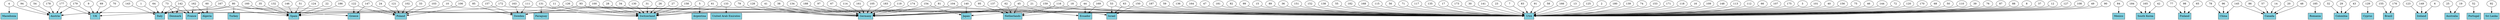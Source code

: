 digraph sldgraph {
overlap=false;
_S96626 -> _S36277;
_S96652 -> _S36277;
_S96652 -> _S91536;
_S17035 -> _S17938;
_S26374 -> _S87940;
_S54457 -> _S88393;
_S22502 -> _S36277;
_S96877 -> _S36277;
_S87823 -> _S48546;
_S87823 -> _S91536;
_S62783 -> _S36277;
_S44527 -> _S36277;
_S45387 -> _S87940;
_S60604 -> _S74517;
_S61895 -> _S53381;
_S87855 -> _S41270;
_S53443 -> _S78680;
_S53443 -> _S53381;
_S53443 -> _S75035;
_S48208 -> _S36277;
_S37721 -> _S36277;
_S51668 -> _S28839;
_S10602 -> _S36277;
_S27687 -> _S36277;
_S38721 -> _S87940;
_S46981 -> _S48546;
_S69150 -> _S63394;
_S69150 -> _S36277;
_S69150 -> _S40766;
_S20068 -> _S36277;
_S24968 -> _S36277;
_S72456 -> _S36277;
_S72456 -> _S40766;
_S97668 -> _S40766;
_S65929 -> _S36277;
_S57942 -> _S36277;
_S43696 -> _S36277;
_S41443 -> _S36277;
_S28071 -> _S28839;
_S11067 -> _S48546;
_S81698 -> _S36277;
_S81698 -> _S40766;
_S71684 -> _S36277;
_S71684 -> _S87940;
_S29239 -> _S36277;
_S53301 -> _S88620;
_S75113 -> _S48546;
_S75113 -> _S36277;
_S68485 -> _S87940;
_S37760 -> _S36277;
_S47894 -> _S71460;
_S53585 -> _S40766;
_S24931 -> _S74517;
_S24931 -> _S36277;
_S13646 -> _S36277;
_S38554 -> _S48546;
_S38554 -> _S56973;
_S84177 -> _S88393;
_S74345 -> _S74359;
_S74345 -> _S40766;
_S64065 -> _S29412;
_S71273 -> _S87940;
_S44693 -> _S31809;
_S47837 -> _S17637;
_S40046 -> _S36277;
_S34915 -> _S40766;
_S53533 -> _S97097;
_S53533 -> _S73446;
_S79499 -> _S36277;
_S39398 -> _S87940;
_S63042 -> _S36277;
_S56117 -> _S29412;
_S72799 -> _S74517;
_S92082 -> _S73446;
_S17099 -> _S87940;
_S60943 -> _S70449;
_S60943 -> _S78680;
_S22706 -> _S36277;
_S40709 -> _S63394;
_S69812 -> _S88393;
_S82214 -> _S36277;
_S55912 -> _S36277;
_S16887 -> _S36277;
_S49675 -> _S87940;
_S92010 -> _S73446;
_S98646 -> _S87940;
_S90098 -> _S36277;
_S55698 -> _S73446;
_S13833 -> _S87940;
_S51310 -> _S87940;
_S92790 -> _S36277;
_S47044 -> _S36277;
_S26298 -> _S71460;
_S81432 -> _S36277;
_S61408 -> _S74517;
_S61408 -> _S53381;
_S14055 -> _S36277;
_S34089 -> _S50931;
_S34089 -> _S36277;
_S19686 -> _S36277;
_S58947 -> _S43786;
_S50635 -> _S36277;
_S69672 -> _S36277;
_S64972 -> _S29412;
_S19177 -> _S84526;
_S25568 -> _S36277;
_S72668 -> _S87940;
_S89432 -> _S36277;
_S91281 -> _S36277;
_S91281 -> _S87940;
_S13293 -> _S78680;
_S13293 -> _S53381;
_S13293 -> _S75035;
_S58099 -> _S36277;
_S69701 -> _S87940;
_S69701 -> _S50931;
_S28349 -> _S87940;
_S28349 -> _S17234;
_S28349 -> _S71460;
_S45625 -> _S70449;
_S69445 -> _S56973;
_S60126 -> _S36277;
_S45020 -> _S84526;
_S36465 -> _S36277;
_S90336 -> _S36277;
_S79480 -> _S36277;
_S47634 -> _S40766;
_S47634 -> _S84789;
_S58915 -> _S73446;
_S97664 -> _S40766;
_S99121 -> _S36277;
_S66990 -> _S63394;
_S52480 -> _S36277;
_S51239 -> _S63394;
_S16191 -> _S40766;
_S98832 -> _S40766;
_S48950 -> _S97097;
_S48950 -> _S73446;
_S33528 -> _S36277;
_S39131 -> _S29412;
_S76696 -> _S36277;
_S27451 -> _S36277;
_S21712 -> _S36277;
_S58393 -> _S56973;
_S75788 -> _S36277;
_S21653 -> _S41270;
_S11046 -> _S36277;
_S24234 -> _S36277;
_S60540 -> _S36277;
_S59035 -> _S36277;
_S93047 -> _S36277;
_S17558 -> _S36277;
_S45002 -> _S36277;
_S62202 -> _S28511;
_S57812 -> _S74517;
_S11499 -> _S63394;
_S31646 -> _S74517;
_S90659 -> _S36277;
_S74274 -> _S48546;
_S74274 -> _S63406;
_S30874 -> _S71460;
_S30874 -> _S17234;
_S30874 -> _S36277;
_S83818 -> _S74517;
_S86953 -> _S36277;
_S22724 -> _S48546;
_S39703 -> _S31809;
_S12994 -> _S74517;
_S34251 -> _S36277;
_S52298 -> _S74517;
_S62117 -> _S87940;
_S24449 -> _S56973;
_S56227 -> _S91536;
_S56227 -> _S36277;
_S97597 -> _S36277;
_S29895 -> _S36277;
_S14283 -> _S36277;
_S14199 -> _S28511;
_S99255 -> _S73446;
_S10888 -> _S28261;
_S10888 -> _S40766;
_S81861 -> _S36277;
_S83663 -> _S43786;
_S26949 -> _S36277;
_S26949 -> _S78680;
_S99526 -> _S17234;
_S69051 -> _S36277;
_S93148 -> _S39919;
_S62199 -> _S71460;
_S62199 -> _S36277;
_S62199 -> _S87940;
_S47581 -> _S63394;
_S47581 -> _S36277;
_S47581 -> _S40766;
_S10316 -> _S74517;
_S12485 -> _S71460;
_S84474 -> _S40766;
_S40622 -> _S36277;
_S51179 -> _S36277;
_S88369 -> _S36277;
_S92654 -> _S36277;
_S17314 -> _S36277;
_S85796 -> _S36277;
_S41005 -> _S91536;
_S41005 -> _S36277;
_S54186 -> _S36277;
_S78916 -> _S53381;
_S28576 -> _S36277;
_S61194 -> _S41270;
_S66715 -> _S31809;
_S68916 -> _S48546;
_S68916 -> _S56973;
_S34952 -> _S29412;
_S34952 -> _S28839;
_S15568 -> _S87940;
_S15568 -> _S50931;
_S75542 -> _S36277;
_S67001 -> _S36277;
_S96219 -> _S87940;
_S74389 -> _S65026;
_S32121 -> _S36277;
_S37277 -> _S29412;
_S33607 -> _S40766;
_S95045 -> _S53381;
_S63219 -> _S73446;
_S25148 -> _S91536;
_S25148 -> _S97097;
_S25148 -> _S53381;
_S25148 -> _S94836;
_S25148 -> _S56973;
_S85819 -> _S84526;
_S12994 [label="51"];
_S63042 [label="16"];
_S26949 [label="126"];
_S12485 [label="95"];
_S98832 [label="130"];
_S43786 [label="Brazil",shape=box,style=filled,fillcolor="#80d0e0"];
_S21653 [label="98"];
_S98646 [label="97"];
_S75035 [label="Denmark",shape=box,style=filled,fillcolor="#80d0e0"];
_S72799 [label="35"];
_S97097 [label="Greece",shape=box,style=filled,fillcolor="#80d0e0"];
_S40622 [label="36"];
_S22724 [label="178"];
_S13833 [label="183"];
_S19177 [label="123"];
_S37721 [label="7"];
_S20068 [label="58"];
_S53381 [label="Italy",shape=box,style=filled,fillcolor="#80d0e0"];
_S10888 [label="133"];
_S46981 [label="94"];
_S72668 [label="174"];
_S17558 [label="187"];
_S92082 [label="106"];
_S50635 [label="156"];
_S24968 [label="166"];
_S64065 [label="86"];
_S54186 [label="168"];
_S16887 [label="112"];
_S47581 [label="100"];
_S79480 [label="50"];
_S48208 [label="23"];
_S52480 [label="39"];
_S56973 [label="UK",shape=box,style=filled,fillcolor="#80d0e0"];
_S61895 [label="64"];
_S52298 [label="22"];
_S36465 [label="170"];
_S97668 [label="27"];
_S96652 [label="150"];
_S69445 [label="70"];
_S33607 [label="31"];
_S60943 [label="162"];
_S28261 [label="United Arab Emirates",shape=box,style=filled,fillcolor="#80d0e0"];
_S92654 [label="138"];
_S14199 [label="19"];
_S17099 [label="105"];
_S66990 [label="163"];
_S83818 [label="132"];
_S99121 [label="110"];
_S91536 [label="Israel",shape=box,style=filled,fillcolor="#80d0e0"];
_S69812 [label="42"];
_S84474 [label="26"];
_S29412 [label="Canada",shape=box,style=filled,fillcolor="#80d0e0"];
_S58915 [label="33"];
_S81698 [label="104"];
_S14055 [label="101"];
_S55698 [label="102"];
_S45020 [label="149"];
_S58099 [label="72"];
_S45387 [label="38"];
_S28349 [label="45"];
_S69051 [label="89"];
_S60126 [label="120"];
_S75113 [label="172"];
_S47837 [label="129"];
_S17314 [label="55"];
_S94836 [label="Turkey",shape=box,style=filled,fillcolor="#80d0e0"];
_S74517 [label="Spain",shape=box,style=filled,fillcolor="#80d0e0"];
_S13293 [label="142"];
_S39131 [label="20"];
_S26374 [label="41"];
_S62117 [label="79"];
_S48950 [label="122"];
_S65929 [label="13"];
_S78680 [label="France",shape=box,style=filled,fillcolor="#80d0e0"];
_S99255 [label="103"];
_S66715 [label="43"];
_S74345 [label="131"];
_S37760 [label="74"];
_S69672 [label="75"];
_S45625 [label="60"];
_S43696 [label="2"];
_S61408 [label="167"];
_S62202 [label="25"];
_S34251 [label="47"];
_S88369 [label="152"];
_S44693 [label="32"];
_S73446 [label="Poland",shape=box,style=filled,fillcolor="#80d0e0"];
_S74389 [label="92"];
_S40046 [label="171"];
_S31646 [label="146"];
_S71273 [label="114"];
_S85796 [label="182"];
_S47634 [label="5"];
_S58393 [label="9"];
_S19686 [label="40"];
_S84177 [label="165"];
_S56227 [label="53"];
_S51239 [label="111"];
_S34089 [label="18"];
_S34915 [label="11"];
_S33528 [label="76"];
_S47894 [label="62"];
_S13646 [label="153"];
_S34952 [label="145"];
_S71460 [label="Netherlands",shape=box,style=filled,fillcolor="#80d0e0"];
_S82214 [label="148"];
_S24931 [label="61"];
_S84789 [label="Argentina",shape=box,style=filled,fillcolor="#80d0e0"];
_S74274 [label="4"];
_S25568 [label="46"];
_S29895 [label="82"];
_S51179 [label="151"];
_S41005 [label="63"];
_S63406 [label="Macedonia",shape=box,style=filled,fillcolor="#80d0e0"];
_S17234 [label="Ecuador",shape=box,style=filled,fillcolor="#80d0e0"];
_S72456 [label="81"];
_S27451 [label="88"];
_S69150 [label="93"];
_S96219 [label="128"];
_S67001 [label="71"];
_S55912 [label="113"];
_S57812 [label="124"];
_S10316 [label="186"];
_S59035 [label="49"];
_S90659 [label="136"];
_S56117 [label="57"];
_S96877 [label="173"];
_S28576 [label="115"];
_S74359 [label="Paraguay",shape=box,style=filled,fillcolor="#80d0e0"];
_S99526 [label="169"];
_S71684 [label="159"];
_S39919 [label="Portugal",shape=box,style=filled,fillcolor="#80d0e0"];
_S87855 [label="77"];
_S15568 [label="140"];
_S22706 [label="109"];
_S48546 [label="Austria",shape=box,style=filled,fillcolor="#80d0e0"];
_S70449 [label="Algeria",shape=box,style=filled,fillcolor="#80d0e0"];
_S38554 [label="179"];
_S69701 [label="154"];
_S84526 [label="Ireland",shape=box,style=filled,fillcolor="#80d0e0"];
_S62199 [label="116"];
_S81861 [label="15"];
_S75542 [label="56"];
_S86953 [label="164"];
_S41443 [label="180"];
_S95045 [label="1"];
_S10602 [label="83"];
_S88393 [label="South Korea",shape=box,style=filled,fillcolor="#80d0e0"];
_S36277 [label="USA",shape=box,style=filled,fillcolor="#80d0e0"];
_S39398 [label="161"];
_S40709 [label="157"];
_S79499 [label="118"];
_S53301 [label="185"];
_S58947 [label="155"];
_S28839 [label="China",shape=box,style=filled,fillcolor="#80d0e0"];
_S22502 [label="17"];
_S14283 [label="99"];
_S11067 [label="54"];
_S92010 [label="121"];
_S28511 [label="Australia",shape=box,style=filled,fillcolor="#80d0e0"];
_S75788 [label="37"];
_S63394 [label="Sweden",shape=box,style=filled,fillcolor="#80d0e0"];
_S68485 [label="67"];
_S25148 [label="80"];
_S17938 [label="Mexico",shape=box,style=filled,fillcolor="#80d0e0"];
_S24449 [label="69"];
_S16191 [label="34"];
_S60604 [label="160"];
_S87940 [label="Germany",shape=box,style=filled,fillcolor="#80d0e0"];
_S53533 [label="147"];
_S63219 [label="24"];
_S32121 [label="117"];
_S44527 [label="141"];
_S17035 [label="84"];
_S89432 [label="144"];
_S47044 [label="175"];
_S53585 [label="158"];
_S21712 [label="8"];
_S60540 [label="108"];
_S87823 [label="10"];
_S17637 [label="Cyprus",shape=box,style=filled,fillcolor="#80d0e0"];
_S93047 [label="90"];
_S53443 [label="73"];
_S81432 [label="3"];
_S65026 [label="Sri Lanka",shape=box,style=filled,fillcolor="#80d0e0"];
_S91281 [label="21"];
_S83663 [label="176"];
_S37277 [label="48"];
_S96626 [label="135"];
_S30874 [label="44"];
_S97597 [label="181"];
_S51310 [label="119"];
_S54457 [label="184"];
_S57942 [label="125"];
_S45002 [label="59"];
_S78916 [label="143"];
_S93148 [label="52"];
_S90098 [label="66"];
_S29239 [label="139"];
_S31809 [label="Colombia",shape=box,style=filled,fillcolor="#80d0e0"];
_S38721 [label="134"];
_S39703 [label="29"];
_S85819 [label="6"];
_S28071 [label="96"];
_S90336 [label="68"];
_S27687 [label="91"];
_S64972 [label="14"];
_S50931 [label="Japan",shape=box,style=filled,fillcolor="#80d0e0"];
_S11046 [label="12"];
_S68916 [label="177"];
_S92790 [label="107"];
_S41270 [label="Finland",shape=box,style=filled,fillcolor="#80d0e0"];
_S51668 [label="78"];
_S49675 [label="188"];
_S24234 [label="127"];
_S40766 [label="Switzerland",shape=box,style=filled,fillcolor="#80d0e0"];
_S76696 [label="87"];
_S11499 [label="85"];
_S97664 [label="28"];
_S62783 [label="30"];
_S26298 [label="137"];
_S61194 [label="65"];
_S88620 [label="Romania",shape=box,style=filled,fillcolor="#80d0e0"];
}
